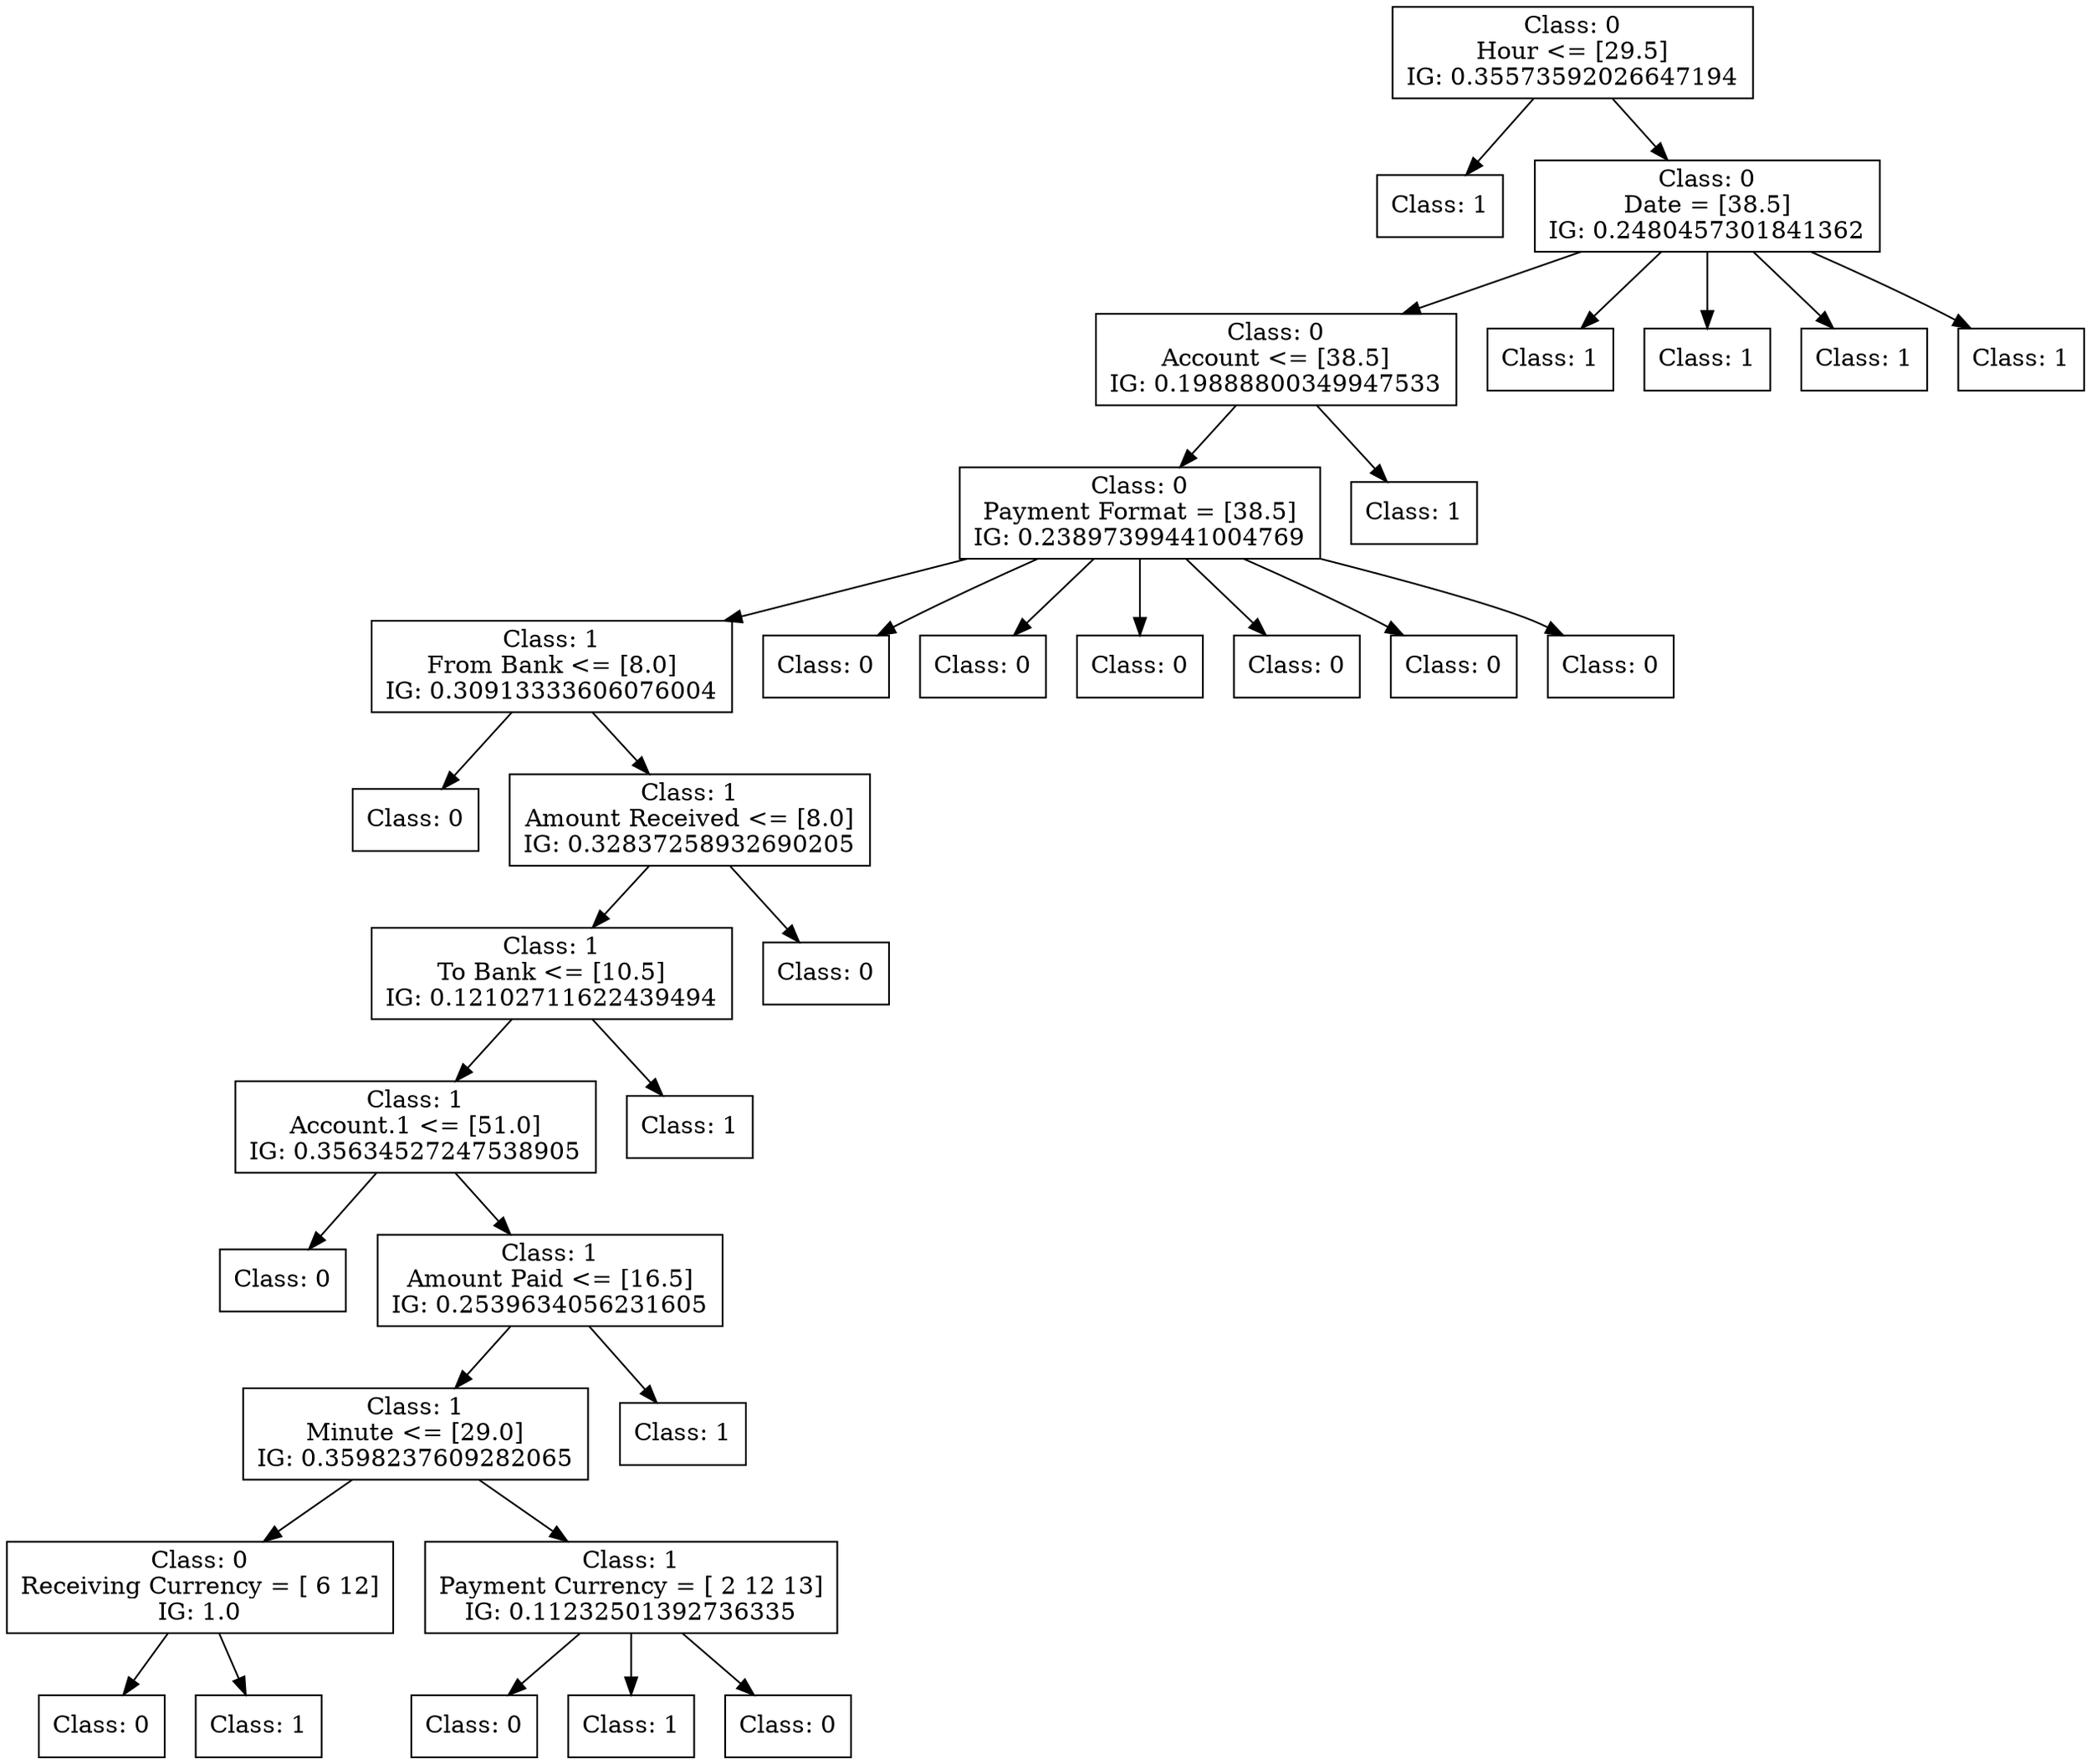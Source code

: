 digraph DecisionTree {
	rankdir=TD;
	node [shape=box];
	1812482472064 [label="Class: 0
Hour <= [29.5]
IG: 0.35573592026647194"];
	1812482937168 [label="Class: 1
"];
	1812482472064 -> 1812482937168;
	1812482936736 [label="Class: 0
Date = [38.5]
IG: 0.2480457301841362"];
	1812482472064 -> 1812482936736;
	1812482936880 [label="Class: 0
Account <= [38.5]
IG: 0.19888800349947533"];
	1812482936736 -> 1812482936880;
	1812482937024 [label="Class: 0
Payment Format = [38.5]
IG: 0.23897399441004769"];
	1812482936880 -> 1812482937024;
	1812482933280 [label="Class: 1
From Bank <= [8.0]
IG: 0.30913333606076004"];
	1812482937024 -> 1812482933280;
	1812482940384 [label="Class: 0
"];
	1812482933280 -> 1812482940384;
	1812482943024 [label="Class: 1
Amount Received <= [8.0]
IG: 0.32837258932690205"];
	1812482933280 -> 1812482943024;
	1812482932800 [label="Class: 1
To Bank <= [10.5]
IG: 0.12102711622439494"];
	1812482943024 -> 1812482932800;
	1812482935968 [label="Class: 1
Account.1 <= [51.0]
IG: 0.35634527247538905"];
	1812482932800 -> 1812482935968;
	1812482940336 [label="Class: 0
"];
	1812482935968 -> 1812482940336;
	1812482941056 [label="Class: 1
Amount Paid <= [16.5]
IG: 0.2539634056231605"];
	1812482935968 -> 1812482941056;
	1812482937216 [label="Class: 1
Minute <= [29.0]
IG: 0.3598237609282065"];
	1812482941056 -> 1812482937216;
	1812482939184 [label="Class: 0
Receiving Currency = [ 6 12]
IG: 1.0"];
	1812482937216 -> 1812482939184;
	1812482933328 [label="Class: 0
"];
	1812482939184 -> 1812482933328;
	1812482941632 [label="Class: 1
"];
	1812482939184 -> 1812482941632;
	1812482941536 [label="Class: 1
Payment Currency = [ 2 12 13]
IG: 0.11232501392736335"];
	1812482937216 -> 1812482941536;
	1812482941920 [label="Class: 0
"];
	1812482941536 -> 1812482941920;
	1812482935392 [label="Class: 1
"];
	1812482941536 -> 1812482935392;
	1812482938464 [label="Class: 0
"];
	1812482941536 -> 1812482938464;
	1812482941248 [label="Class: 1
"];
	1812482941056 -> 1812482941248;
	1812482940816 [label="Class: 1
"];
	1812482932800 -> 1812482940816;
	1812482940624 [label="Class: 0
"];
	1812482943024 -> 1812482940624;
	1812482933616 [label="Class: 0
"];
	1812482937024 -> 1812482933616;
	1812482938704 [label="Class: 0
"];
	1812482937024 -> 1812482938704;
	1812482935104 [label="Class: 0
"];
	1812482937024 -> 1812482935104;
	1812482938224 [label="Class: 0
"];
	1812482937024 -> 1812482938224;
	1812482939952 [label="Class: 0
"];
	1812482937024 -> 1812482939952;
	1812482938032 [label="Class: 0
"];
	1812482937024 -> 1812482938032;
	1812482933184 [label="Class: 1
"];
	1812482936880 -> 1812482933184;
	1812482936976 [label="Class: 1
"];
	1812482936736 -> 1812482936976;
	1812482934720 [label="Class: 1
"];
	1812482936736 -> 1812482934720;
	1812482939280 [label="Class: 1
"];
	1812482936736 -> 1812482939280;
	1812482937552 [label="Class: 1
"];
	1812482936736 -> 1812482937552;
}
